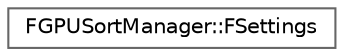 digraph "Graphical Class Hierarchy"
{
 // INTERACTIVE_SVG=YES
 // LATEX_PDF_SIZE
  bgcolor="transparent";
  edge [fontname=Helvetica,fontsize=10,labelfontname=Helvetica,labelfontsize=10];
  node [fontname=Helvetica,fontsize=10,shape=box,height=0.2,width=0.4];
  rankdir="LR";
  Node0 [id="Node000000",label="FGPUSortManager::FSettings",height=0.2,width=0.4,color="grey40", fillcolor="white", style="filled",URL="$dc/dbe/structFGPUSortManager_1_1FSettings.html",tooltip="Different settings used to manage the buffer allocations."];
}
